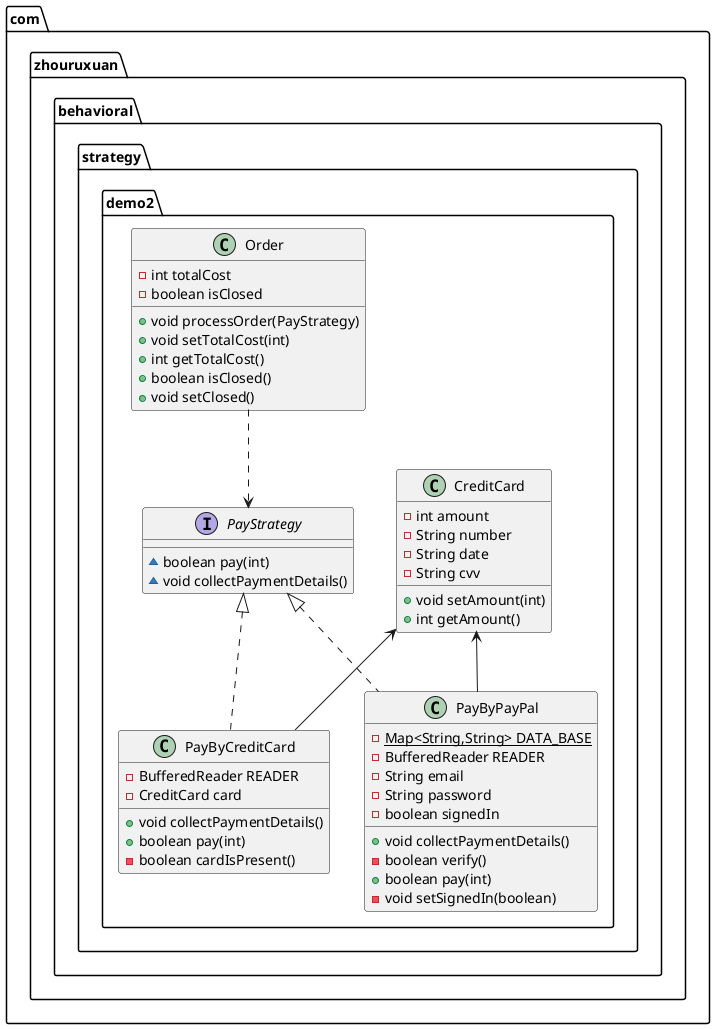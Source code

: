 @startuml
class com.zhouruxuan.behavioral.strategy.demo2.CreditCard {
- int amount
- String number
- String date
- String cvv
+ void setAmount(int)
+ int getAmount()
}
class com.zhouruxuan.behavioral.strategy.demo2.PayByCreditCard {
- BufferedReader READER
- CreditCard card
+ void collectPaymentDetails()
+ boolean pay(int)
- boolean cardIsPresent()
}
interface com.zhouruxuan.behavioral.strategy.demo2.PayStrategy {
~ boolean pay(int)
~ void collectPaymentDetails()
}
class com.zhouruxuan.behavioral.strategy.demo2.Order {
- int totalCost
- boolean isClosed
+ void processOrder(PayStrategy)
+ void setTotalCost(int)
+ int getTotalCost()
+ boolean isClosed()
+ void setClosed()
}

class com.zhouruxuan.behavioral.strategy.demo2.PayByPayPal {
- {static} Map<String,String> DATA_BASE
- BufferedReader READER
- String email
- String password
- boolean signedIn
+ void collectPaymentDetails()
- boolean verify()
+ boolean pay(int)
- void setSignedIn(boolean)
}

com.zhouruxuan.behavioral.strategy.demo2.Order ..> com.zhouruxuan.behavioral.strategy.demo2.PayStrategy
com.zhouruxuan.behavioral.strategy.demo2.PayStrategy <|.. com.zhouruxuan.behavioral.strategy.demo2.PayByCreditCard
com.zhouruxuan.behavioral.strategy.demo2.PayStrategy <|.. com.zhouruxuan.behavioral.strategy.demo2.PayByPayPal
com.zhouruxuan.behavioral.strategy.demo2.CreditCard <-- com.zhouruxuan.behavioral.strategy.demo2.PayByCreditCard
com.zhouruxuan.behavioral.strategy.demo2.CreditCard <-- com.zhouruxuan.behavioral.strategy.demo2.PayByPayPal
@enduml